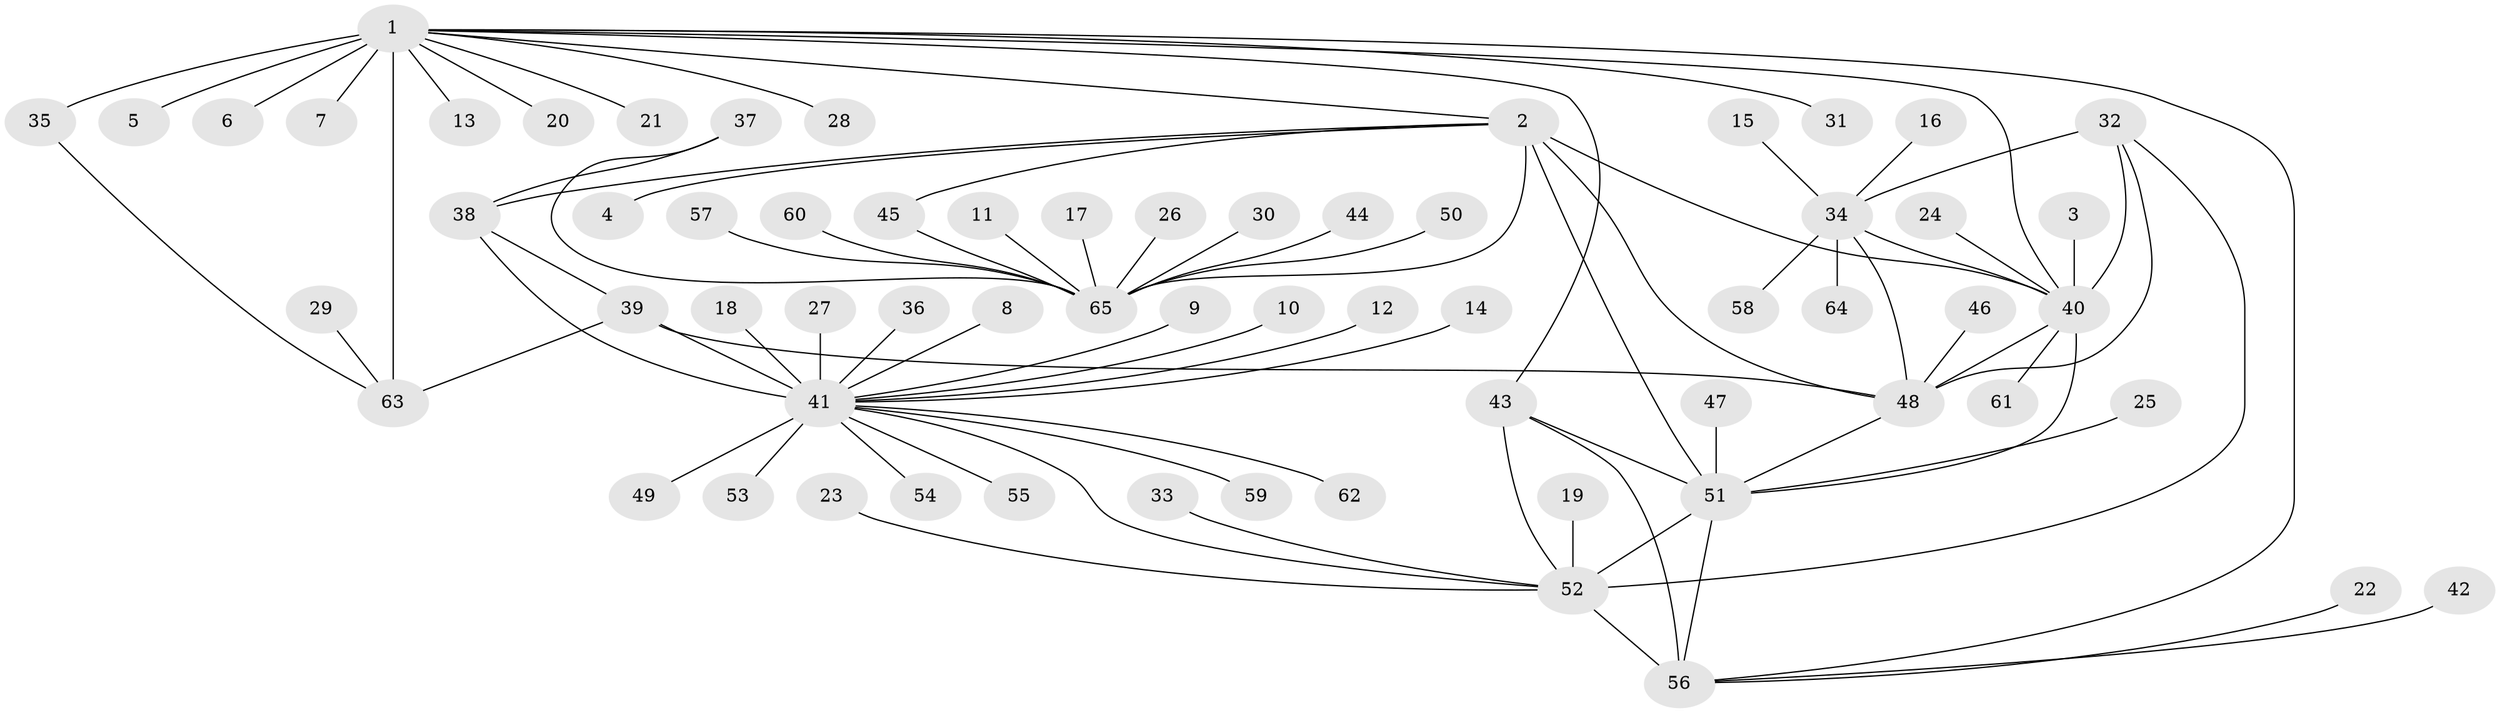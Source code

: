 // original degree distribution, {10: 0.007692307692307693, 8: 0.07692307692307693, 7: 0.015384615384615385, 6: 0.038461538461538464, 9: 0.05384615384615385, 13: 0.015384615384615385, 11: 0.023076923076923078, 5: 0.007692307692307693, 1: 0.6230769230769231, 4: 0.007692307692307693, 3: 0.03076923076923077, 2: 0.1}
// Generated by graph-tools (version 1.1) at 2025/50/03/09/25 03:50:28]
// undirected, 65 vertices, 84 edges
graph export_dot {
graph [start="1"]
  node [color=gray90,style=filled];
  1;
  2;
  3;
  4;
  5;
  6;
  7;
  8;
  9;
  10;
  11;
  12;
  13;
  14;
  15;
  16;
  17;
  18;
  19;
  20;
  21;
  22;
  23;
  24;
  25;
  26;
  27;
  28;
  29;
  30;
  31;
  32;
  33;
  34;
  35;
  36;
  37;
  38;
  39;
  40;
  41;
  42;
  43;
  44;
  45;
  46;
  47;
  48;
  49;
  50;
  51;
  52;
  53;
  54;
  55;
  56;
  57;
  58;
  59;
  60;
  61;
  62;
  63;
  64;
  65;
  1 -- 2 [weight=1.0];
  1 -- 5 [weight=1.0];
  1 -- 6 [weight=1.0];
  1 -- 7 [weight=1.0];
  1 -- 13 [weight=1.0];
  1 -- 20 [weight=1.0];
  1 -- 21 [weight=1.0];
  1 -- 28 [weight=1.0];
  1 -- 31 [weight=1.0];
  1 -- 35 [weight=4.0];
  1 -- 40 [weight=1.0];
  1 -- 43 [weight=1.0];
  1 -- 56 [weight=1.0];
  1 -- 63 [weight=4.0];
  2 -- 4 [weight=1.0];
  2 -- 38 [weight=1.0];
  2 -- 40 [weight=1.0];
  2 -- 45 [weight=2.0];
  2 -- 48 [weight=1.0];
  2 -- 51 [weight=3.0];
  2 -- 65 [weight=6.0];
  3 -- 40 [weight=1.0];
  8 -- 41 [weight=1.0];
  9 -- 41 [weight=1.0];
  10 -- 41 [weight=1.0];
  11 -- 65 [weight=1.0];
  12 -- 41 [weight=1.0];
  14 -- 41 [weight=1.0];
  15 -- 34 [weight=1.0];
  16 -- 34 [weight=1.0];
  17 -- 65 [weight=1.0];
  18 -- 41 [weight=1.0];
  19 -- 52 [weight=1.0];
  22 -- 56 [weight=1.0];
  23 -- 52 [weight=1.0];
  24 -- 40 [weight=1.0];
  25 -- 51 [weight=1.0];
  26 -- 65 [weight=1.0];
  27 -- 41 [weight=1.0];
  29 -- 63 [weight=1.0];
  30 -- 65 [weight=1.0];
  32 -- 34 [weight=3.0];
  32 -- 40 [weight=1.0];
  32 -- 48 [weight=1.0];
  32 -- 52 [weight=1.0];
  33 -- 52 [weight=1.0];
  34 -- 40 [weight=3.0];
  34 -- 48 [weight=3.0];
  34 -- 58 [weight=1.0];
  34 -- 64 [weight=1.0];
  35 -- 63 [weight=1.0];
  36 -- 41 [weight=1.0];
  37 -- 38 [weight=1.0];
  37 -- 65 [weight=1.0];
  38 -- 39 [weight=1.0];
  38 -- 41 [weight=4.0];
  39 -- 41 [weight=4.0];
  39 -- 48 [weight=1.0];
  39 -- 63 [weight=1.0];
  40 -- 48 [weight=1.0];
  40 -- 51 [weight=1.0];
  40 -- 61 [weight=1.0];
  41 -- 49 [weight=1.0];
  41 -- 52 [weight=1.0];
  41 -- 53 [weight=1.0];
  41 -- 54 [weight=1.0];
  41 -- 55 [weight=1.0];
  41 -- 59 [weight=1.0];
  41 -- 62 [weight=1.0];
  42 -- 56 [weight=1.0];
  43 -- 51 [weight=1.0];
  43 -- 52 [weight=3.0];
  43 -- 56 [weight=1.0];
  44 -- 65 [weight=1.0];
  45 -- 65 [weight=3.0];
  46 -- 48 [weight=1.0];
  47 -- 51 [weight=1.0];
  48 -- 51 [weight=1.0];
  50 -- 65 [weight=1.0];
  51 -- 52 [weight=3.0];
  51 -- 56 [weight=1.0];
  52 -- 56 [weight=3.0];
  57 -- 65 [weight=1.0];
  60 -- 65 [weight=1.0];
}
